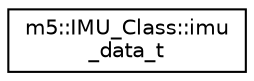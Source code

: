 digraph "Graphical Class Hierarchy"
{
 // LATEX_PDF_SIZE
  edge [fontname="Helvetica",fontsize="10",labelfontname="Helvetica",labelfontsize="10"];
  node [fontname="Helvetica",fontsize="10",shape=record];
  rankdir="LR";
  Node0 [label="m5::IMU_Class::imu\l_data_t",height=0.2,width=0.4,color="black", fillcolor="white", style="filled",URL="$structm5_1_1IMU__Class_1_1imu__data__t.html",tooltip=" "];
}
